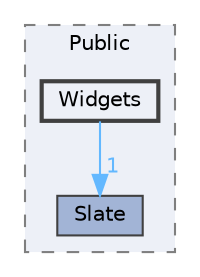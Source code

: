 digraph "Widgets"
{
 // INTERACTIVE_SVG=YES
 // LATEX_PDF_SIZE
  bgcolor="transparent";
  edge [fontname=Helvetica,fontsize=10,labelfontname=Helvetica,labelfontsize=10];
  node [fontname=Helvetica,fontsize=10,shape=box,height=0.2,width=0.4];
  compound=true
  subgraph clusterdir_a07110ec95da178bf6baa17e6dcc00f8 {
    graph [ bgcolor="#edf0f7", pencolor="grey50", label="Public", fontname=Helvetica,fontsize=10 style="filled,dashed", URL="dir_a07110ec95da178bf6baa17e6dcc00f8.html",tooltip=""]
  dir_ee7af800aecfa3d3eb63b795b78dc79c [label="Slate", fillcolor="#a2b4d6", color="grey25", style="filled", URL="dir_ee7af800aecfa3d3eb63b795b78dc79c.html",tooltip=""];
  dir_6435db1802a5b34e84956c1b1bfbaccc [label="Widgets", fillcolor="#edf0f7", color="grey25", style="filled,bold", URL="dir_6435db1802a5b34e84956c1b1bfbaccc.html",tooltip=""];
  }
  dir_6435db1802a5b34e84956c1b1bfbaccc->dir_ee7af800aecfa3d3eb63b795b78dc79c [headlabel="1", labeldistance=1.5 headhref="dir_001281_001041.html" href="dir_001281_001041.html" color="steelblue1" fontcolor="steelblue1"];
}
